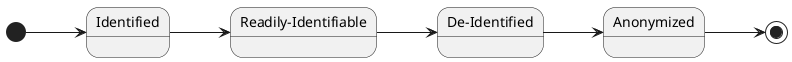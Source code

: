 @startuml
left to right direction

[*] --> Identified
state "Identified" as Identified
state "Readily-Identifiable" as Identifiable
state "De-Identified" as DeIdentified
state "Anonymized" as Anonymized

Identified --> Identifiable
Identifiable --> DeIdentified
DeIdentified --> Anonymized
Anonymized --> [*]

@enduml
